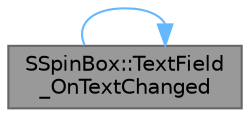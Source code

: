 digraph "SSpinBox::TextField_OnTextChanged"
{
 // INTERACTIVE_SVG=YES
 // LATEX_PDF_SIZE
  bgcolor="transparent";
  edge [fontname=Helvetica,fontsize=10,labelfontname=Helvetica,labelfontsize=10];
  node [fontname=Helvetica,fontsize=10,shape=box,height=0.2,width=0.4];
  rankdir="LR";
  Node1 [id="Node000001",label="SSpinBox::TextField\l_OnTextChanged",height=0.2,width=0.4,color="gray40", fillcolor="grey60", style="filled", fontcolor="black",tooltip="Invoked when the text in the text field changes."];
  Node1 -> Node1 [id="edge1_Node000001_Node000001",color="steelblue1",style="solid",tooltip=" "];
}
